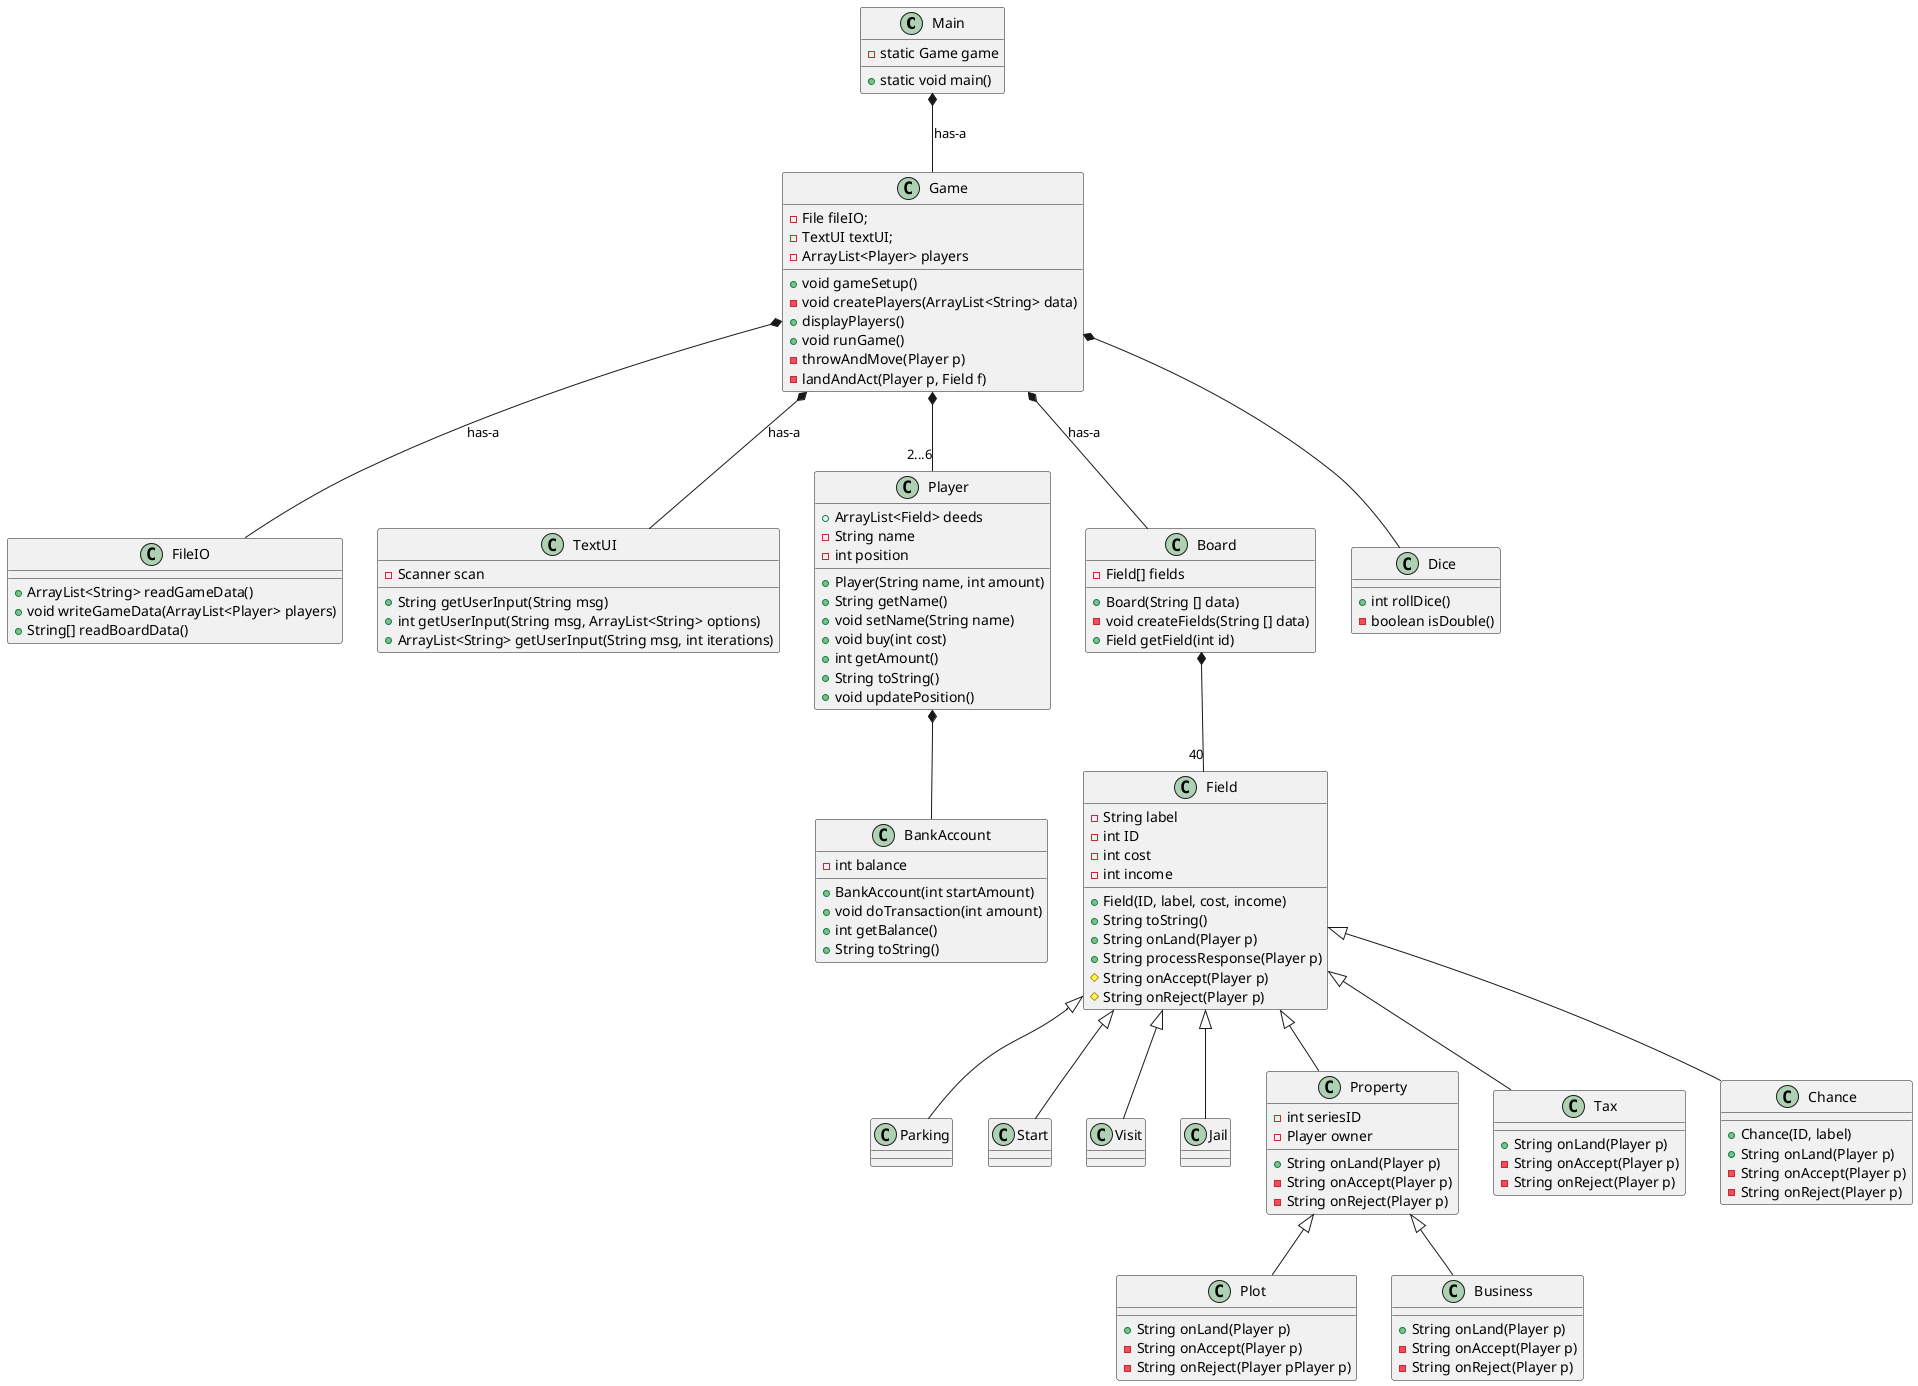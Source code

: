 @startuml
'https://plantuml.com/class-diagram

class Main
class Game
class FileIO
class TextUI
class Player
class BankAccount
class Board
class Field
class Dice
class Parking
class Start
class Visit
class Jail


Main : - static Game game
Main : + static void main()

Game : - File fileIO;
Game : - TextUI textUI;
Game : - ArrayList<Player> players
Game : + void gameSetup()
Game : - void createPlayers(ArrayList<String> data)
Game : + displayPlayers()
Game : + void runGame()
Game : - throwAndMove(Player p)
Game : - landAndAct(Player p, Field f)

FileIO : + ArrayList<String> readGameData()
FileIO : + void writeGameData(ArrayList<Player> players)
FileIO : + String[] readBoardData()

TextUI : + String getUserInput(String msg)
TextUI : + int getUserInput(String msg, ArrayList<String> options)
TextUI : + ArrayList<String> getUserInput(String msg, int iterations)
TextUI : - Scanner scan



Player : + Player(String name, int amount)
Player : + ArrayList<Field> deeds
Player : - String name
Player : - int position
Player : + String getName()
Player : + void setName(String name)
Player : + void buy(int cost)
Player : + int getAmount()
Player : + String toString()
Player : + void updatePosition()

BankAccount : -int balance
BankAccount : +BankAccount(int startAmount)
BankAccount : +void doTransaction(int amount)
BankAccount : +int getBalance()
BankAccount : +String toString()

Field : + Field(ID, label, cost, income)
Field : - String label
Field : - int ID
Field : - int cost
Field : - int income

Field : + String toString()
Field : + String onLand(Player p)
Field : + String processResponse(Player p)
Field : # String onAccept(Player p)
Field : # String onReject(Player p)

Property : - int seriesID
Property : - Player owner
Property : + String onLand(Player p)
Property : - String onAccept(Player p)
Property : - String onReject(Player p)

Plot : + String onLand(Player p)
Plot : - String onAccept(Player p)
Plot : - String onReject(Player pPlayer p)

Business : + String onLand(Player p)
Business : - String onAccept(Player p)
Business : - String onReject(Player p)

Tax : + String onLand(Player p)
Tax : - String onAccept(Player p)
Tax : - String onReject(Player p)

Chance : + Chance(ID, label)
Chance : + String onLand(Player p)
Chance : - String onAccept(Player p)
Chance : - String onReject(Player p)



Field <|-- Tax
Field <|-- Jail
Field <|-- Start
Field <|-- Parking
Field <|-- Visit
Field <|-- Chance
Field <|-- Property
Property <|-- Plot
Property <|-- Business

Dice : + int rollDice()
Dice : - boolean isDouble()

Board : - Field[] fields
Board : + Board(String [] data)
Board : - void createFields(String [] data)
Board : + Field getField(int id)
Game *-- Dice
Main *-- Game : has-a
Game *-- FileIO : has-a
Game *-- TextUI : has-a
Game *-- "2...6" Player
Player *-- BankAccount
Game *-- Board : has-a
Board *-- "40" Field


@enduml